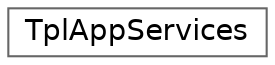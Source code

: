 digraph "Graphical Class Hierarchy"
{
 // LATEX_PDF_SIZE
  bgcolor="transparent";
  edge [fontname=Helvetica,fontsize=14,labelfontname=Helvetica,labelfontsize=14];
  node [fontname=Helvetica,fontsize=14,shape=box,height=0.2,width=0.4];
  rankdir="LR";
  Node0 [id="Node000000",label="TplAppServices",height=0.2,width=0.4,color="grey40", fillcolor="white", style="filled",URL="$d3/d3e/classTplAppServices.html",tooltip=" "];
}
